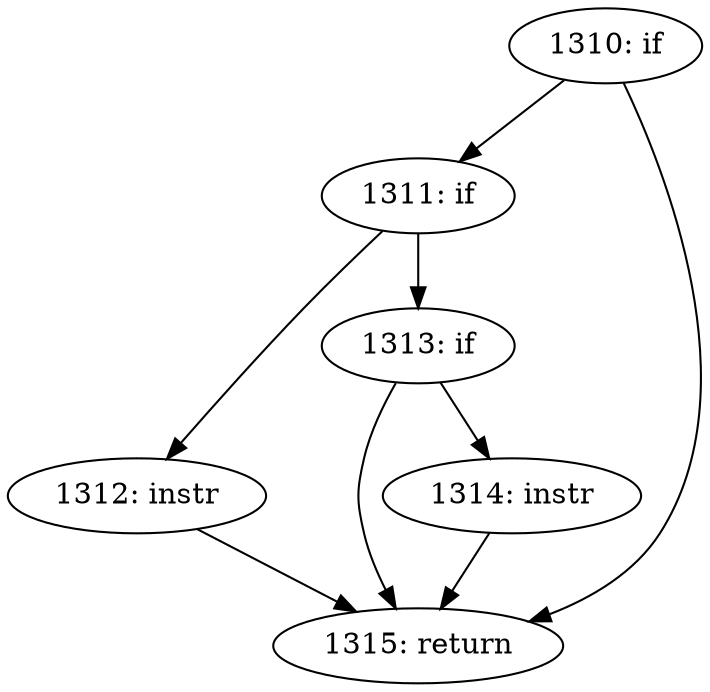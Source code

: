 digraph CFG_TCP_ECN_rcv_syn {
1310 [label="1310: if"]
	1310 -> 1311
	1310 -> 1315
1311 [label="1311: if"]
	1311 -> 1312
	1311 -> 1313
1312 [label="1312: instr"]
	1312 -> 1315
1313 [label="1313: if"]
	1313 -> 1314
	1313 -> 1315
1314 [label="1314: instr"]
	1314 -> 1315
1315 [label="1315: return"]
	
}
